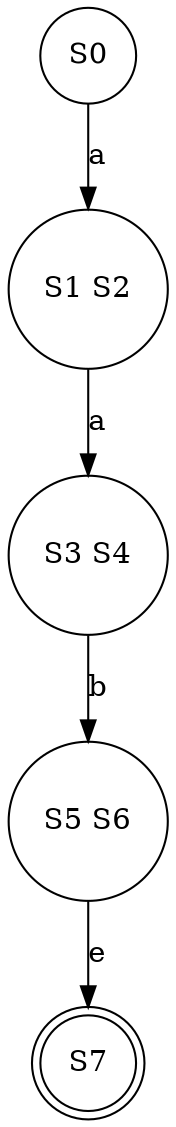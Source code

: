 digraph DFA {
	S0 [shape=circle]
	S0 -> "S1 S2" [label=a]
	"S1 S2" [shape=circle]
	"S1 S2" -> "S3 S4" [label=a]
	"S3 S4" [shape=circle]
	"S3 S4" -> "S5 S6" [label=b]
	"S5 S6" [shape=circle]
	"S5 S6" -> S7 [label=e]
	S7 [shape=doublecircle]
}
